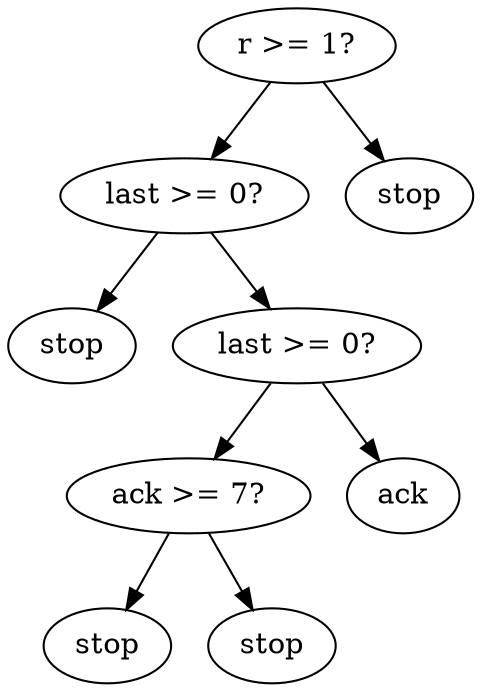 digraph tree {
    "0x0" [label="r >= 1?"];
    "0x1" [label="last >= 0?"];
    "0x2" [label="stop"];
    "0x3" [label="last >= 0?"];
    "0x4" [label="ack >= 7?"];
    "0x5" [label="stop"];
    "0x6" [label="stop"];
    "0x7" [label="ack"];
    "0x8" [label="stop"];
    "0x0" -> "0x1";
    "0x0" -> "0x8";
    "0x1" -> "0x2";
    "0x1" -> "0x3";
    "0x3" -> "0x4";
    "0x3" -> "0x7";
    "0x4" -> "0x5";
    "0x4" -> "0x6";
}
